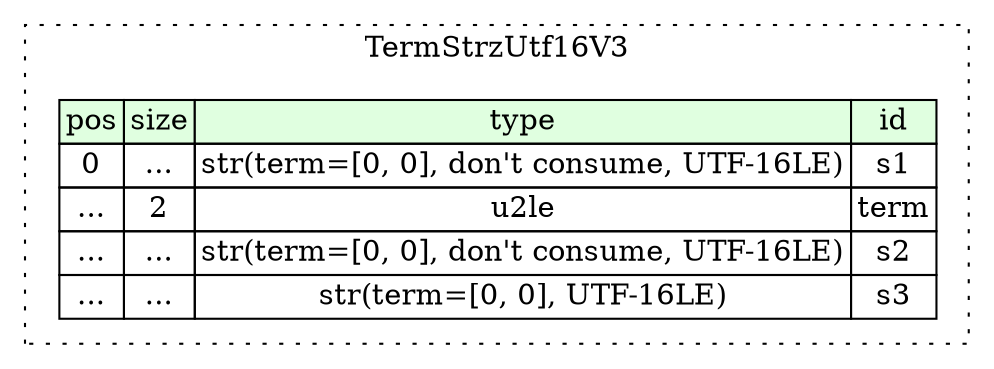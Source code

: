 digraph {
	rankdir=LR;
	node [shape=plaintext];
	subgraph cluster__term_strz_utf16_v3 {
		label="TermStrzUtf16V3";
		graph[style=dotted];

		term_strz_utf16_v3__seq [label=<<TABLE BORDER="0" CELLBORDER="1" CELLSPACING="0">
			<TR><TD BGCOLOR="#E0FFE0">pos</TD><TD BGCOLOR="#E0FFE0">size</TD><TD BGCOLOR="#E0FFE0">type</TD><TD BGCOLOR="#E0FFE0">id</TD></TR>
			<TR><TD PORT="s1_pos">0</TD><TD PORT="s1_size">...</TD><TD>str(term=[0, 0], don't consume, UTF-16LE)</TD><TD PORT="s1_type">s1</TD></TR>
			<TR><TD PORT="term_pos">...</TD><TD PORT="term_size">2</TD><TD>u2le</TD><TD PORT="term_type">term</TD></TR>
			<TR><TD PORT="s2_pos">...</TD><TD PORT="s2_size">...</TD><TD>str(term=[0, 0], don't consume, UTF-16LE)</TD><TD PORT="s2_type">s2</TD></TR>
			<TR><TD PORT="s3_pos">...</TD><TD PORT="s3_size">...</TD><TD>str(term=[0, 0], UTF-16LE)</TD><TD PORT="s3_type">s3</TD></TR>
		</TABLE>>];
	}
}
